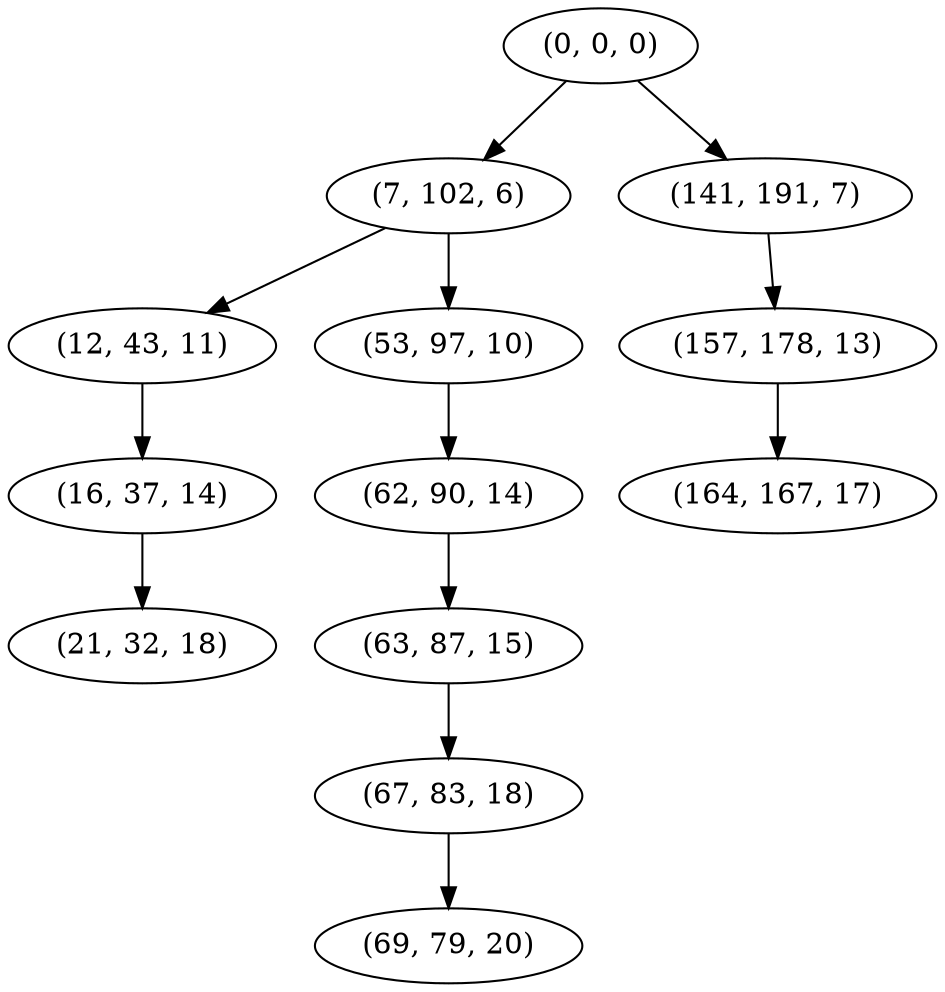 digraph tree {
    "(0, 0, 0)";
    "(7, 102, 6)";
    "(12, 43, 11)";
    "(16, 37, 14)";
    "(21, 32, 18)";
    "(53, 97, 10)";
    "(62, 90, 14)";
    "(63, 87, 15)";
    "(67, 83, 18)";
    "(69, 79, 20)";
    "(141, 191, 7)";
    "(157, 178, 13)";
    "(164, 167, 17)";
    "(0, 0, 0)" -> "(7, 102, 6)";
    "(0, 0, 0)" -> "(141, 191, 7)";
    "(7, 102, 6)" -> "(12, 43, 11)";
    "(7, 102, 6)" -> "(53, 97, 10)";
    "(12, 43, 11)" -> "(16, 37, 14)";
    "(16, 37, 14)" -> "(21, 32, 18)";
    "(53, 97, 10)" -> "(62, 90, 14)";
    "(62, 90, 14)" -> "(63, 87, 15)";
    "(63, 87, 15)" -> "(67, 83, 18)";
    "(67, 83, 18)" -> "(69, 79, 20)";
    "(141, 191, 7)" -> "(157, 178, 13)";
    "(157, 178, 13)" -> "(164, 167, 17)";
}

